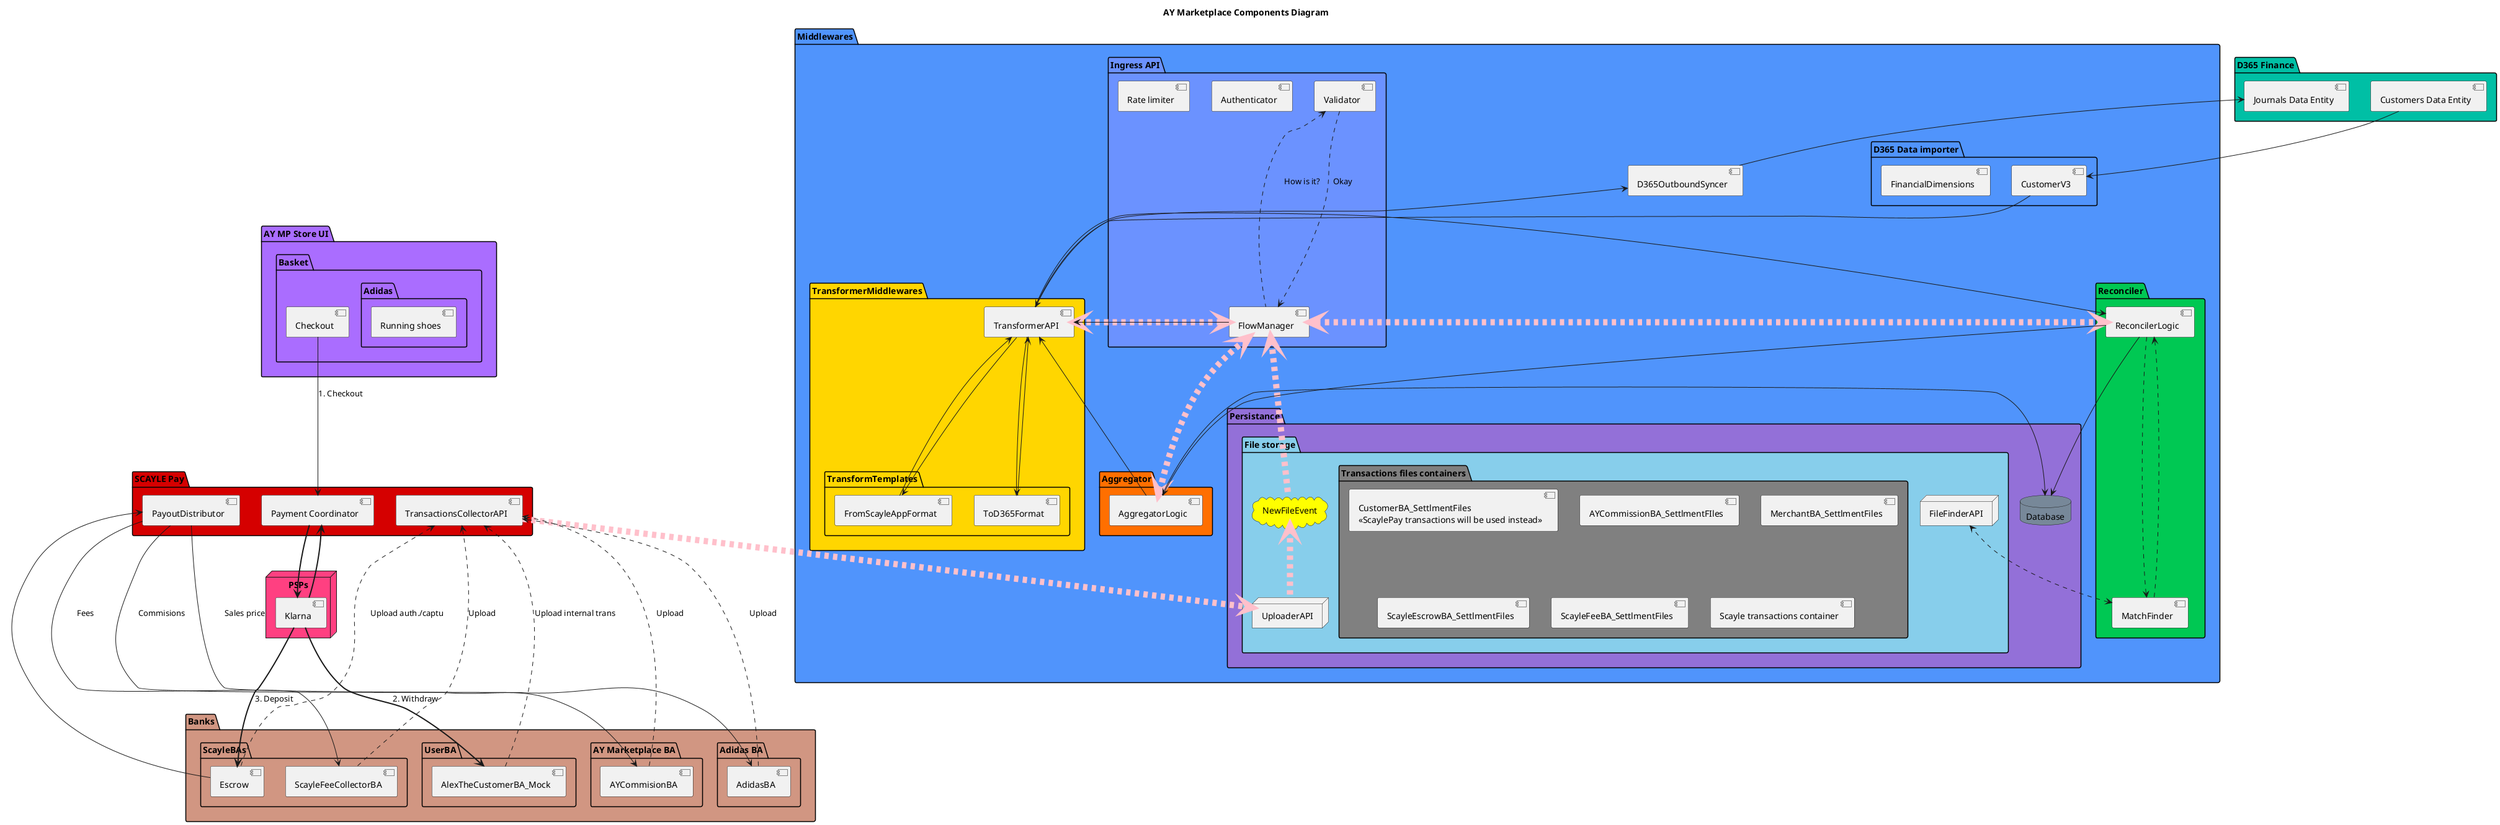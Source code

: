 @startuml
skinparam componentStyle uml2
title AY Marketplace Components Diagram


'-------------------------------------------------
'-----------   Definations  ----------------------
'-------------------------------------------------

package "AY MP Store UI" #AA6DFF{
    package "Basket" {
        package "Adidas" {
            [Running shoes]
        }
        [Checkout]
    }
}

package "SCAYLE Pay" #D50000{
    [Payment Coordinator]
    [PayoutDistributor]
    [TransactionsCollectorAPI]
}
node "PSPs" #FF4081{
        [Klarna]
}

package "Middlewares" #5094FC{
    package "Ingress API" #6B92FF{
        [Authenticator]
        [Rate limiter]
        [FlowManager]
        [Validator]
    }
    package "D365 Data importer" {
        [CustomerV3]
        [FinancialDimensions]
    }
    package "Reconciler" #00C853 {
        [ReconcilerLogic]
        [MatchFinder]
    }
    package "Aggregator" #FF6F00 {
        [AggregatorLogic]
    }
    package "TransformerMiddlewares" #FFD600{
        [TransformerAPI]
        package "TransformTemplates" {
            [FromScayleAppFormat]
            [ToD365Format]
        }
    }

    [D365OutboundSyncer]
    package "Persistance" #MediumPurple{
        package "File storage" #SkyBlue {
            node "UploaderAPI"
            node "FileFinderAPI"
            package "Transactions files containers" #Gray{
                ["CustomerBA_SettlmentFiles\n<<ScaylePay transactions will be used instead>>"]
                [AYCommissionBA_SettlmentFIles]
                [MerchantBA_SettlmentFiles]
                [ScayleEscrowBA_SettlmentFiles]
                [ScayleFeeBA_SettlmentFiles]
                [Scayle transactions container]
            }
            cloud NewFileEvent #Yellow
        }
        database "Database" #LightSlateGray
    }
}

package "Banks" #D19682{
    package "UserBA" {
        [AlexTheCustomerBA_Mock]
    }
    package "ScayleBAs" {
        [Escrow]
        [ScayleFeeCollectorBA]
    }
    package "AY Marketplace BA" {
        [AYCommisionBA]
    }
    package "Adidas BA" {
        [AdidasBA]
    }
}
package "D365 Finance" #00BFA5{
    [Journals Data Entity]
    [Customers Data Entity]
}

'-------------------------------------------------
'-----------   Relations  ------------------------
'-------------------------------------------------
'Syncing D365 with middlewares
[Customers Data Entity] -down-> [CustomerV3]

'User checking out
[Checkout] --> [Payment Coordinator]: 1. Checkout

'Payment coordination
[Payment Coordinator] -[bold]down--> [Klarna]
[Klarna] -[bold]--> [AlexTheCustomerBA_Mock]: 2. Withdraw
[Escrow] .d.> [TransactionsCollectorAPI]: Upload auth./captu
[Klarna] -[bold]up--> [Payment Coordinator]
[AlexTheCustomerBA_Mock] .d.> [TransactionsCollectorAPI]: Upload internal trans
[Klarna] -[bold]down-> [Escrow]: 3. Deposit

'Upload files to middleware
[TransactionsCollectorAPI] -[#pink,dashed,thickness=10]-> [UploaderAPI]

'Trigger business engine
[UploaderAPI] -[#pink,dashed,thickness=10]u-> [NewFileEvent] 
[NewFileEvent] -[#pink,dashed,thickness=10]u-> [FlowManager]
[FlowManager] <-[#pink,dashed,thickness=10]l-> [TransformerAPI]
[FlowManager] <-[#pink,dashed,thickness=10]l-> [ReconcilerLogic]
[FlowManager] <-[#pink,dashed,thickness=10]r-> [AggregatorLogic]


'Business engine of middleware
[FlowManager] .u..> [Validator]: How is it?
[Validator] ...> [FlowManager]: Okay

' Flow manager
[FlowManager] -> [TransformerAPI]


[ReconcilerLogic] ...> [MatchFinder]
[MatchFinder] ...> [ReconcilerLogic]
[MatchFinder] <..> [FileFinderAPI]
[ReconcilerLogic] --> [Database]
[ReconcilerLogic] --> [AggregatorLogic]
[AggregatorLogic] -u-> [Database]
[AggregatorLogic] -r-> [TransformerAPI]
[CustomerV3] --> [TransformerAPI]
[TransformerAPI] -u-> [D365OutboundSyncer]
[TransformerAPI] --> [ReconcilerLogic]
[TransformerAPI] --> [ToD365Format]
[ToD365Format] --> [TransformerAPI]
[TransformerAPI] --> [FromScayleAppFormat]
[FromScayleAppFormat] --> [TransformerAPI]

'Distribution of money --> Paying out
[Escrow] -u--> [PayoutDistributor]
[PayoutDistributor] ---> [ScayleFeeCollectorBA]: Fees
[ScayleFeeCollectorBA] .d.> [TransactionsCollectorAPI]: Upload
[PayoutDistributor] ---> [AYCommisionBA]: Commisions
[AYCommisionBA] .d.> [TransactionsCollectorAPI]: Upload
[PayoutDistributor] ---> [AdidasBA]: Sales price
[AdidasBA] .d.> [TransactionsCollectorAPI]: Upload

'Middleware sending out the result to D365 FinOps
[D365OutboundSyncer] -up-> [Journals Data Entity]

@enduml
